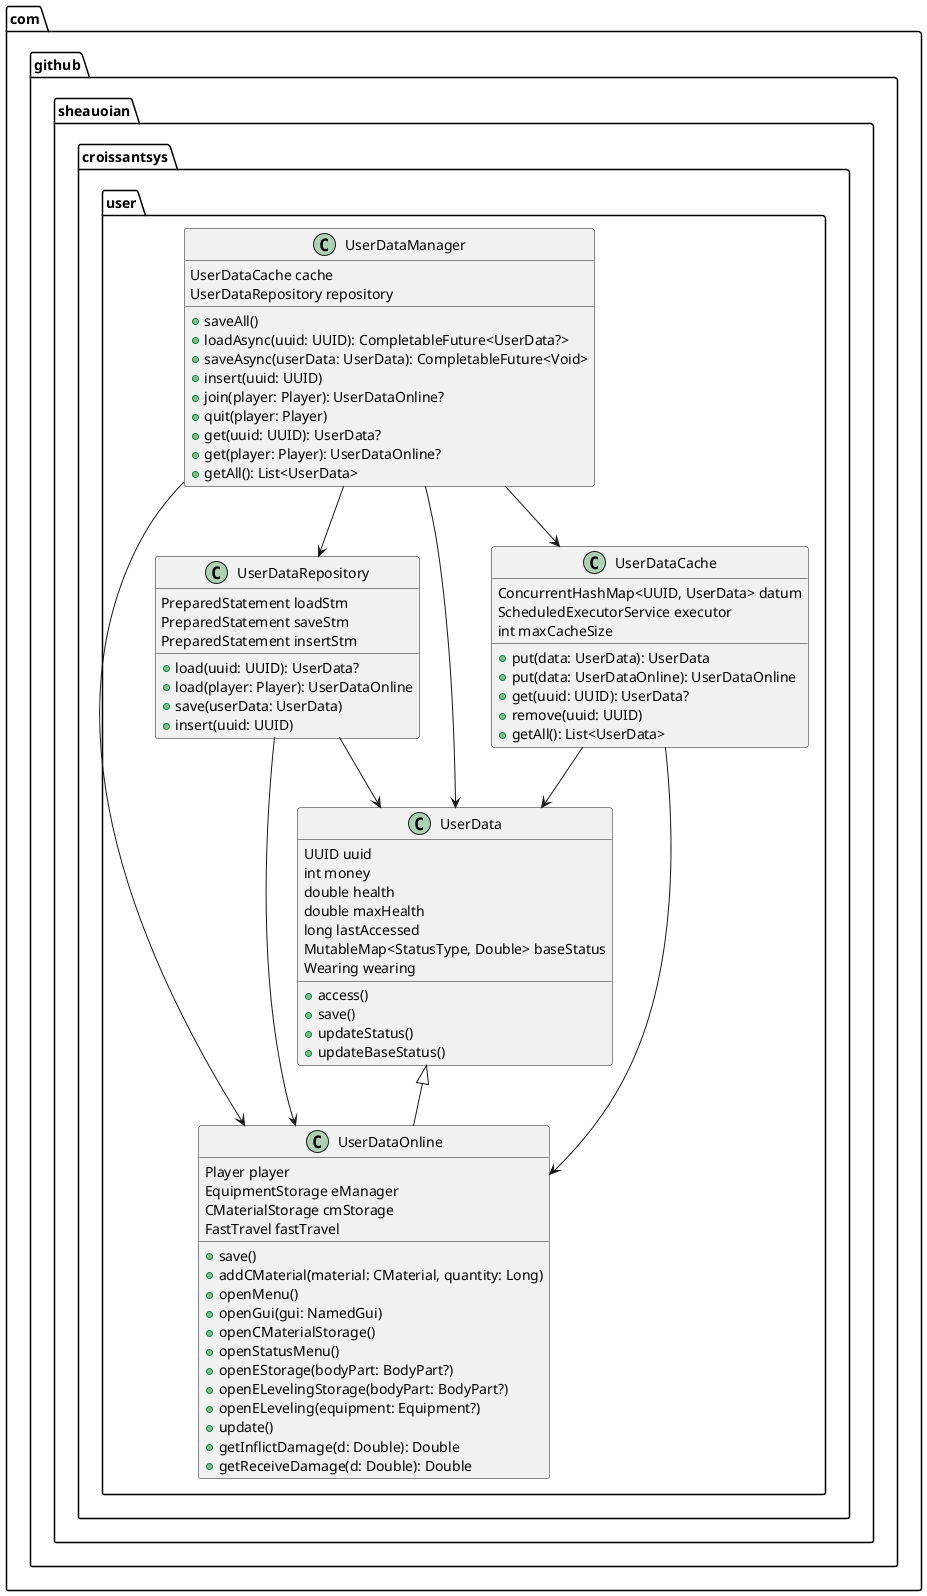 Here is a PlantUML class diagram that represents the relationships between the provided classes.

```plantuml
@startuml
package com.github.sheauoian.croissantsys.user {
    class UserData {
        UUID uuid
        int money
        double health
        double maxHealth
        long lastAccessed
        MutableMap<StatusType, Double> baseStatus
        Wearing wearing
        + access()
        + save()
        + updateStatus()
        + updateBaseStatus()
    }

    class UserDataOnline {
        Player player
        EquipmentStorage eManager
        CMaterialStorage cmStorage
        FastTravel fastTravel
        + save()
        + addCMaterial(material: CMaterial, quantity: Long)
        + openMenu()
        + openGui(gui: NamedGui)
        + openCMaterialStorage()
        + openStatusMenu()
        + openEStorage(bodyPart: BodyPart?)
        + openELevelingStorage(bodyPart: BodyPart?)
        + openELeveling(equipment: Equipment?)
        + update()
        + getInflictDamage(d: Double): Double
        + getReceiveDamage(d: Double): Double
    }

    class UserDataManager {
        UserDataCache cache
        UserDataRepository repository
        + saveAll()
        + loadAsync(uuid: UUID): CompletableFuture<UserData?>
        + saveAsync(userData: UserData): CompletableFuture<Void>
        + insert(uuid: UUID)
        + join(player: Player): UserDataOnline?
        + quit(player: Player)
        + get(uuid: UUID): UserData?
        + get(player: Player): UserDataOnline?
        + getAll(): List<UserData>
    }

    class UserDataRepository {
        PreparedStatement loadStm
        PreparedStatement saveStm
        PreparedStatement insertStm
        + load(uuid: UUID): UserData?
        + load(player: Player): UserDataOnline
        + save(userData: UserData)
        + insert(uuid: UUID)
    }

    class UserDataCache {
        ConcurrentHashMap<UUID, UserData> datum
        ScheduledExecutorService executor
        int maxCacheSize
        + put(data: UserData): UserData
        + put(data: UserDataOnline): UserDataOnline
        + get(uuid: UUID): UserData?
        + remove(uuid: UUID)
        + getAll(): List<UserData>
    }

    UserData <|-- UserDataOnline
    UserDataManager --> UserDataCache
    UserDataManager --> UserDataRepository
    UserDataManager --> UserData
    UserDataManager --> UserDataOnline
    UserDataRepository --> UserData
    UserDataRepository --> UserDataOnline
    UserDataCache --> UserData
    UserDataCache --> UserDataOnline
}
@enduml
```

This PlantUML code will generate a class diagram showing the relationships between `UserData`, `UserDataOnline`, `UserDataManager`, `UserDataRepository`, and `UserDataCache`.